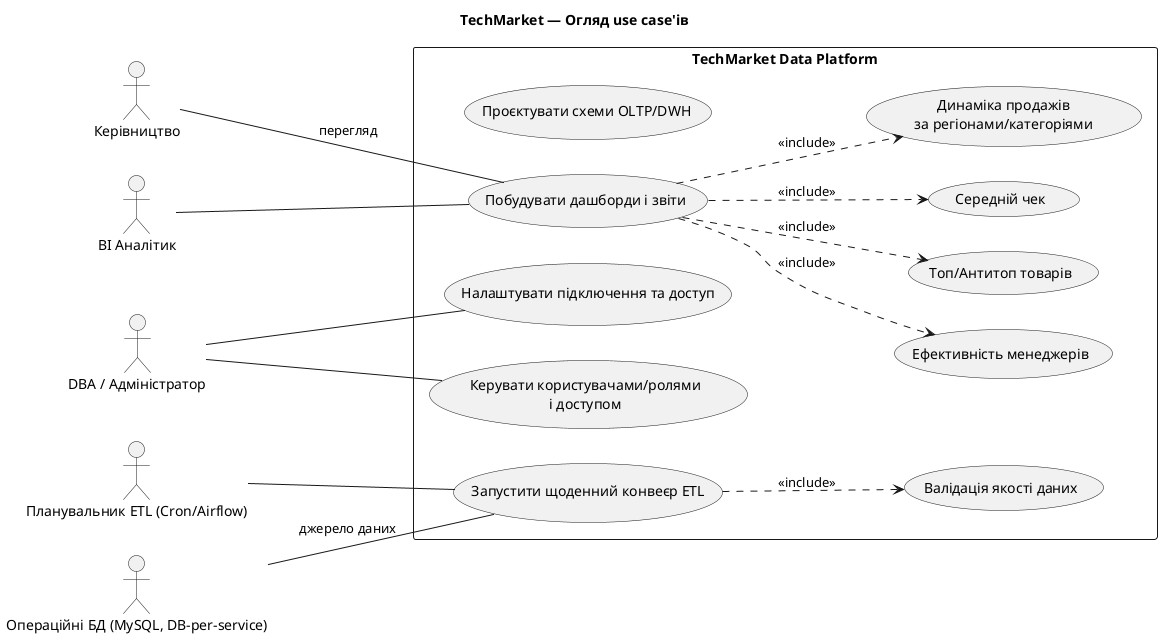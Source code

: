 @startuml TechMarket_Overview
title TechMarket — Огляд use case'ів
left to right direction

actor "Керівництво" as Exec
actor "BI Аналітик" as BI
actor "DBA / Адміністратор" as DBA
actor "Планувальник ETL (Cron/Airflow)" as Sched
actor "Операційні БД (MySQL, DB‑per‑service)" as OLTP

rectangle "TechMarket Data Platform" as SYS {
  usecase "Проєктувати схеми OLTP/DWH" as UC_Design
  usecase "Налаштувати підключення та доступ" as UC_Access
  usecase "Запустити щоденний конвеєр ETL" as UC_DailyETL
  usecase "Валідація якості даних" as UC_DQ
  usecase "Побудувати дашборди і звіти" as UC_BI
  usecase "Керувати користувачами/ролями\nі доступом" as UC_Auth

  usecase "Динаміка продажів\nза регіонами/категоріями" as UC_SalesTrend
  usecase "Ефективність менеджерів" as UC_ManagersPerf
  usecase "Топ/Антитоп товарів" as UC_TopProducts
  usecase "Середній чек" as UC_AOV
}

UC_BI ..> UC_SalesTrend : <<include>>
UC_BI ..> UC_ManagersPerf : <<include>>
UC_BI ..> UC_TopProducts : <<include>>
UC_BI ..> UC_AOV : <<include>>
UC_DailyETL ..> UC_DQ : <<include>>

DBA -- UC_Access
DBA -- UC_Auth
Sched -- UC_DailyETL
BI -- UC_BI
Exec -- UC_BI : перегляд
OLTP -- UC_DailyETL : джерело даних

@enduml
